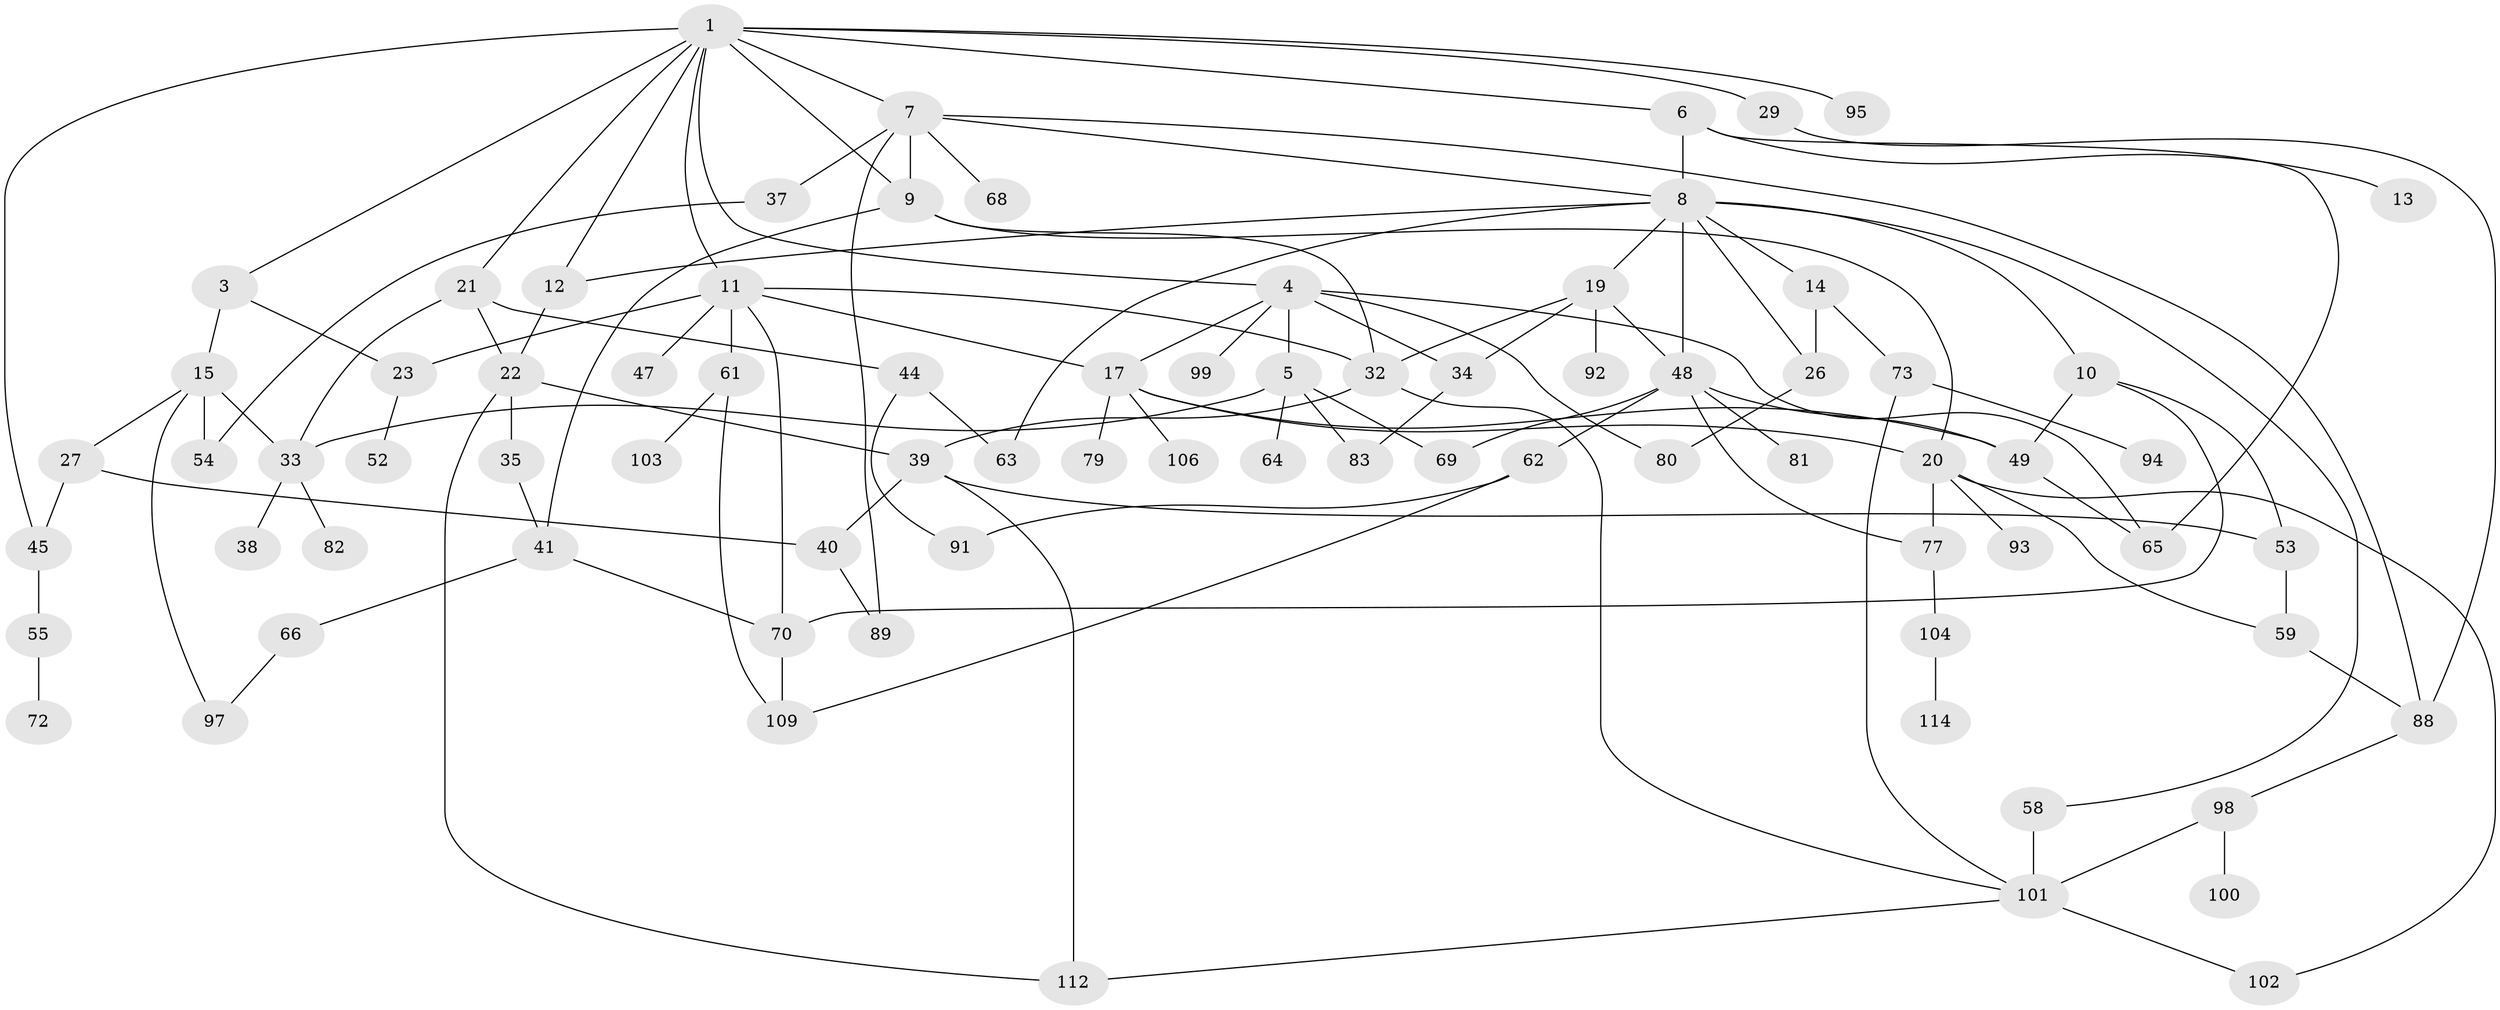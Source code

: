 // Generated by graph-tools (version 1.1) at 2025/23/03/03/25 07:23:35]
// undirected, 79 vertices, 123 edges
graph export_dot {
graph [start="1"]
  node [color=gray90,style=filled];
  1 [super="+2"];
  3;
  4 [super="+28"];
  5 [super="+87"];
  6 [super="+25"];
  7 [super="+36"];
  8 [super="+16"];
  9 [super="+84"];
  10 [super="+42"];
  11 [super="+30"];
  12;
  13 [super="+24"];
  14 [super="+85"];
  15 [super="+18"];
  17 [super="+56"];
  19 [super="+46"];
  20 [super="+57"];
  21 [super="+43"];
  22 [super="+71"];
  23 [super="+31"];
  26 [super="+75"];
  27;
  29;
  32 [super="+67"];
  33 [super="+50"];
  34;
  35;
  37;
  38;
  39 [super="+51"];
  40 [super="+74"];
  41 [super="+90"];
  44;
  45;
  47;
  48 [super="+111"];
  49 [super="+60"];
  52;
  53 [super="+86"];
  54;
  55 [super="+78"];
  58 [super="+76"];
  59 [super="+113"];
  61;
  62 [super="+108"];
  63;
  64;
  65 [super="+96"];
  66;
  68;
  69;
  70 [super="+105"];
  72;
  73;
  77;
  79;
  80;
  81;
  82;
  83;
  88;
  89;
  91;
  92;
  93;
  94;
  95;
  97;
  98;
  99;
  100 [super="+107"];
  101 [super="+110"];
  102;
  103;
  104;
  106;
  109;
  112;
  114;
  1 -- 6;
  1 -- 7;
  1 -- 9;
  1 -- 11;
  1 -- 21;
  1 -- 29;
  1 -- 45;
  1 -- 3;
  1 -- 4;
  1 -- 12;
  1 -- 95;
  3 -- 15;
  3 -- 23;
  4 -- 5;
  4 -- 17;
  4 -- 65;
  4 -- 80;
  4 -- 34;
  4 -- 99;
  5 -- 64;
  5 -- 69;
  5 -- 33;
  5 -- 83;
  6 -- 13;
  6 -- 65;
  6 -- 8;
  7 -- 8;
  7 -- 37;
  7 -- 68;
  7 -- 89;
  7 -- 9 [weight=2];
  7 -- 88;
  8 -- 10;
  8 -- 12;
  8 -- 14;
  8 -- 19;
  8 -- 58;
  8 -- 48;
  8 -- 26;
  8 -- 63;
  9 -- 20;
  9 -- 41;
  9 -- 32;
  10 -- 53;
  10 -- 49;
  10 -- 70;
  11 -- 32;
  11 -- 61;
  11 -- 23;
  11 -- 70;
  11 -- 47;
  11 -- 17;
  12 -- 22;
  14 -- 73;
  14 -- 26;
  15 -- 54;
  15 -- 97;
  15 -- 33;
  15 -- 27;
  17 -- 49 [weight=2];
  17 -- 106;
  17 -- 79;
  17 -- 20;
  19 -- 34;
  19 -- 32;
  19 -- 48;
  19 -- 92;
  20 -- 93;
  20 -- 102;
  20 -- 59;
  20 -- 77;
  21 -- 44;
  21 -- 22;
  21 -- 33;
  22 -- 35;
  22 -- 39;
  22 -- 112;
  23 -- 52;
  26 -- 80;
  27 -- 40;
  27 -- 45;
  29 -- 88;
  32 -- 101;
  32 -- 39;
  33 -- 38;
  33 -- 82;
  34 -- 83;
  35 -- 41;
  37 -- 54;
  39 -- 40;
  39 -- 112;
  39 -- 53;
  40 -- 89;
  41 -- 66;
  41 -- 70;
  44 -- 63;
  44 -- 91;
  45 -- 55;
  48 -- 62;
  48 -- 69;
  48 -- 81;
  48 -- 49;
  48 -- 77;
  49 -- 65;
  53 -- 59;
  55 -- 72;
  58 -- 101 [weight=2];
  59 -- 88;
  61 -- 103;
  61 -- 109;
  62 -- 91;
  62 -- 109;
  66 -- 97;
  70 -- 109;
  73 -- 94;
  73 -- 101;
  77 -- 104;
  88 -- 98;
  98 -- 100;
  98 -- 101;
  101 -- 112;
  101 -- 102;
  104 -- 114;
}
